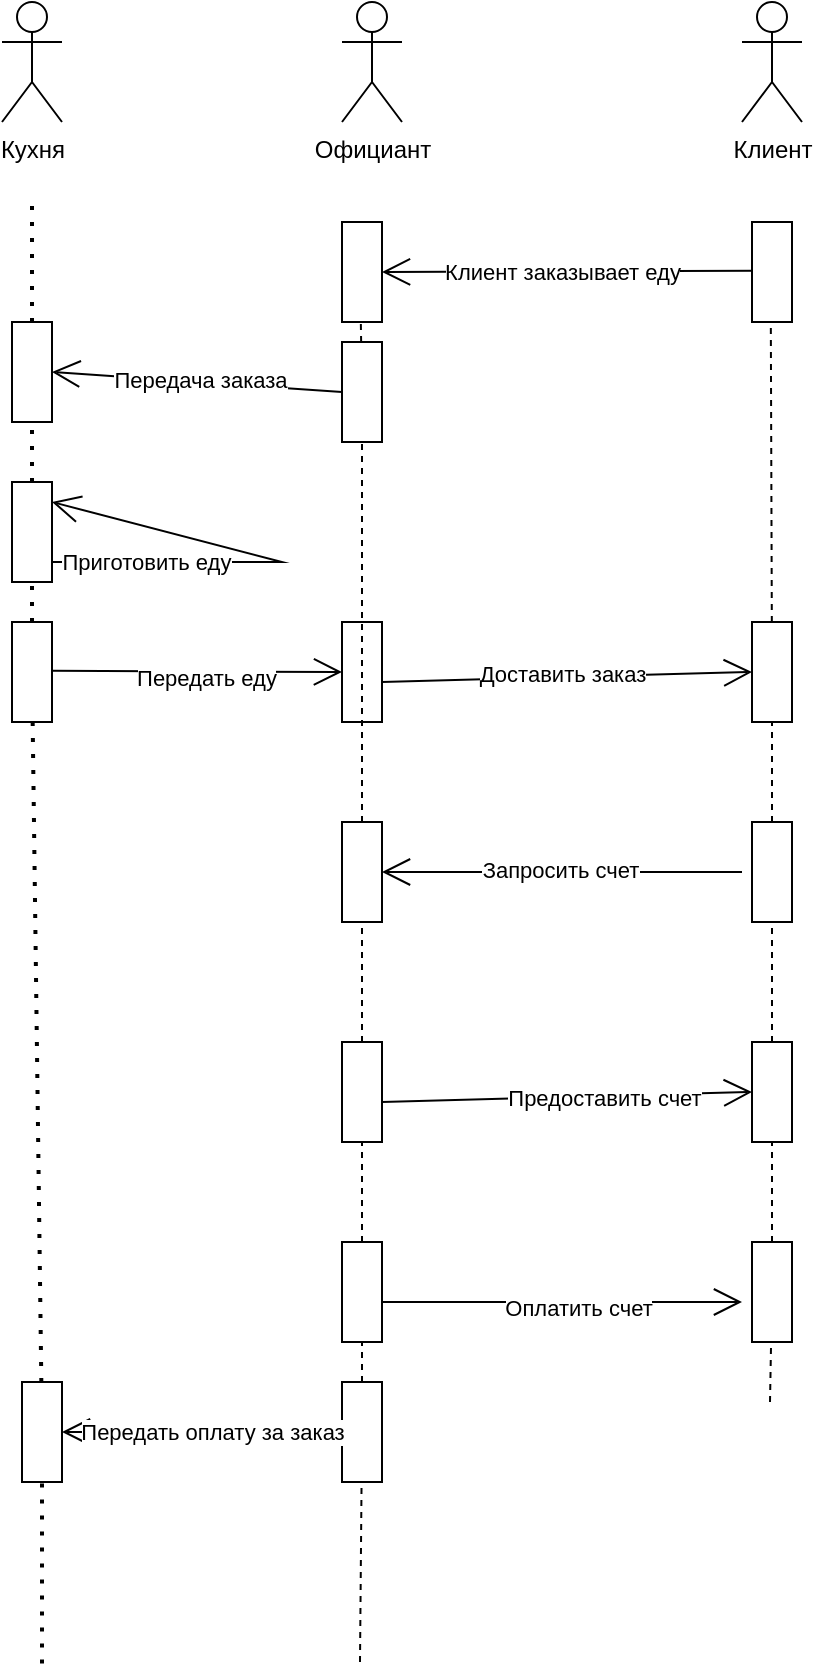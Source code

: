 <mxfile version="24.3.1" type="github">
  <diagram name="Page-1" id="smBrK_mA5GC6lXx29nja">
    <mxGraphModel dx="740" dy="930" grid="1" gridSize="10" guides="1" tooltips="1" connect="1" arrows="1" fold="1" page="1" pageScale="1" pageWidth="850" pageHeight="1100" math="0" shadow="0">
      <root>
        <mxCell id="0" />
        <mxCell id="1" parent="0" />
        <mxCell id="0LuVAg8-dlfEIiItVdOI-1" value="Официант" style="shape=umlActor;verticalLabelPosition=bottom;verticalAlign=top;html=1;outlineConnect=0;" vertex="1" parent="1">
          <mxGeometry x="350" y="180" width="30" height="60" as="geometry" />
        </mxCell>
        <mxCell id="0LuVAg8-dlfEIiItVdOI-2" value="Кухня" style="shape=umlActor;verticalLabelPosition=bottom;verticalAlign=top;html=1;outlineConnect=0;" vertex="1" parent="1">
          <mxGeometry x="180" y="180" width="30" height="60" as="geometry" />
        </mxCell>
        <mxCell id="0LuVAg8-dlfEIiItVdOI-3" value="Клиент" style="shape=umlActor;verticalLabelPosition=bottom;verticalAlign=top;html=1;outlineConnect=0;" vertex="1" parent="1">
          <mxGeometry x="550" y="180" width="30" height="60" as="geometry" />
        </mxCell>
        <mxCell id="0LuVAg8-dlfEIiItVdOI-6" value="" style="endArrow=none;dashed=1;html=1;rounded=0;" edge="1" parent="1" source="0LuVAg8-dlfEIiItVdOI-71">
          <mxGeometry width="50" height="50" relative="1" as="geometry">
            <mxPoint x="359" y="680" as="sourcePoint" />
            <mxPoint x="359.41" y="340" as="targetPoint" />
          </mxGeometry>
        </mxCell>
        <mxCell id="0LuVAg8-dlfEIiItVdOI-7" value="" style="endArrow=open;endFill=1;endSize=12;html=1;rounded=0;entryX=1;entryY=0.5;entryDx=0;entryDy=0;" edge="1" parent="1" target="0LuVAg8-dlfEIiItVdOI-8">
          <mxGeometry width="160" relative="1" as="geometry">
            <mxPoint x="557.5" y="314.41" as="sourcePoint" />
            <mxPoint x="172.5" y="314.41" as="targetPoint" />
          </mxGeometry>
        </mxCell>
        <mxCell id="0LuVAg8-dlfEIiItVdOI-11" value="Клиент заказывает еду" style="edgeLabel;html=1;align=center;verticalAlign=middle;resizable=0;points=[];" vertex="1" connectable="0" parent="0LuVAg8-dlfEIiItVdOI-7">
          <mxGeometry x="0.271" y="3" relative="1" as="geometry">
            <mxPoint x="21" y="-3" as="offset" />
          </mxGeometry>
        </mxCell>
        <mxCell id="0LuVAg8-dlfEIiItVdOI-8" value="" style="rounded=0;whiteSpace=wrap;html=1;" vertex="1" parent="1">
          <mxGeometry x="350" y="290" width="20" height="50" as="geometry" />
        </mxCell>
        <mxCell id="0LuVAg8-dlfEIiItVdOI-9" value="" style="rounded=0;whiteSpace=wrap;html=1;" vertex="1" parent="1">
          <mxGeometry x="555" y="290" width="20" height="50" as="geometry" />
        </mxCell>
        <mxCell id="0LuVAg8-dlfEIiItVdOI-10" value="" style="endArrow=none;dashed=1;html=1;rounded=0;" edge="1" parent="1" source="0LuVAg8-dlfEIiItVdOI-35">
          <mxGeometry width="50" height="50" relative="1" as="geometry">
            <mxPoint x="564" y="560" as="sourcePoint" />
            <mxPoint x="564.41" y="340" as="targetPoint" />
          </mxGeometry>
        </mxCell>
        <mxCell id="0LuVAg8-dlfEIiItVdOI-12" value="" style="endArrow=none;dashed=1;html=1;dashPattern=1 3;strokeWidth=2;rounded=0;" edge="1" parent="1" source="0LuVAg8-dlfEIiItVdOI-16">
          <mxGeometry width="50" height="50" relative="1" as="geometry">
            <mxPoint x="194.41" y="560" as="sourcePoint" />
            <mxPoint x="194.41" y="340" as="targetPoint" />
          </mxGeometry>
        </mxCell>
        <mxCell id="0LuVAg8-dlfEIiItVdOI-18" value="" style="endArrow=open;endFill=1;endSize=12;html=1;rounded=0;entryX=1;entryY=0.5;entryDx=0;entryDy=0;exitX=0;exitY=0.5;exitDx=0;exitDy=0;" edge="1" parent="1" source="0LuVAg8-dlfEIiItVdOI-71" target="0LuVAg8-dlfEIiItVdOI-16">
          <mxGeometry width="160" relative="1" as="geometry">
            <mxPoint x="320" y="370" as="sourcePoint" />
            <mxPoint x="230" y="315.41" as="targetPoint" />
          </mxGeometry>
        </mxCell>
        <mxCell id="0LuVAg8-dlfEIiItVdOI-19" value="Передача заказа" style="edgeLabel;html=1;align=center;verticalAlign=middle;resizable=0;points=[];" vertex="1" connectable="0" parent="0LuVAg8-dlfEIiItVdOI-18">
          <mxGeometry x="0.271" y="3" relative="1" as="geometry">
            <mxPoint x="21" y="-3" as="offset" />
          </mxGeometry>
        </mxCell>
        <mxCell id="0LuVAg8-dlfEIiItVdOI-21" value="" style="endArrow=none;dashed=1;html=1;dashPattern=1 3;strokeWidth=2;rounded=0;" edge="1" parent="1" source="0LuVAg8-dlfEIiItVdOI-31" target="0LuVAg8-dlfEIiItVdOI-20">
          <mxGeometry width="50" height="50" relative="1" as="geometry">
            <mxPoint x="194.41" y="560" as="sourcePoint" />
            <mxPoint x="194.41" y="340" as="targetPoint" />
          </mxGeometry>
        </mxCell>
        <mxCell id="0LuVAg8-dlfEIiItVdOI-20" value="" style="rounded=0;whiteSpace=wrap;html=1;" vertex="1" parent="1">
          <mxGeometry x="185" y="420" width="20" height="50" as="geometry" />
        </mxCell>
        <mxCell id="0LuVAg8-dlfEIiItVdOI-27" value="" style="endArrow=open;endFill=1;endSize=12;html=1;rounded=0;" edge="1" parent="1">
          <mxGeometry width="160" relative="1" as="geometry">
            <mxPoint x="205" y="460" as="sourcePoint" />
            <mxPoint x="205" y="430" as="targetPoint" />
            <Array as="points">
              <mxPoint x="320" y="460" />
            </Array>
          </mxGeometry>
        </mxCell>
        <mxCell id="0LuVAg8-dlfEIiItVdOI-28" value="Приготовить еду" style="edgeLabel;html=1;align=center;verticalAlign=middle;resizable=0;points=[];" vertex="1" connectable="0" parent="0LuVAg8-dlfEIiItVdOI-27">
          <mxGeometry x="-0.597" relative="1" as="geometry">
            <mxPoint as="offset" />
          </mxGeometry>
        </mxCell>
        <mxCell id="0LuVAg8-dlfEIiItVdOI-30" value="" style="endArrow=open;endFill=1;endSize=12;html=1;rounded=0;entryX=0;entryY=0.5;entryDx=0;entryDy=0;" edge="1" parent="1" target="0LuVAg8-dlfEIiItVdOI-34">
          <mxGeometry width="160" relative="1" as="geometry">
            <mxPoint x="205" y="514.41" as="sourcePoint" />
            <mxPoint x="365" y="514.41" as="targetPoint" />
          </mxGeometry>
        </mxCell>
        <mxCell id="0LuVAg8-dlfEIiItVdOI-33" value="Передать еду" style="edgeLabel;html=1;align=center;verticalAlign=middle;resizable=0;points=[];" vertex="1" connectable="0" parent="0LuVAg8-dlfEIiItVdOI-30">
          <mxGeometry x="0.06" y="-3" relative="1" as="geometry">
            <mxPoint as="offset" />
          </mxGeometry>
        </mxCell>
        <mxCell id="0LuVAg8-dlfEIiItVdOI-32" value="" style="endArrow=none;dashed=1;html=1;dashPattern=1 3;strokeWidth=2;rounded=0;" edge="1" parent="1" source="0LuVAg8-dlfEIiItVdOI-62" target="0LuVAg8-dlfEIiItVdOI-31">
          <mxGeometry width="50" height="50" relative="1" as="geometry">
            <mxPoint x="200" y="1010.784" as="sourcePoint" />
            <mxPoint x="195" y="470" as="targetPoint" />
          </mxGeometry>
        </mxCell>
        <mxCell id="0LuVAg8-dlfEIiItVdOI-31" value="" style="rounded=0;whiteSpace=wrap;html=1;" vertex="1" parent="1">
          <mxGeometry x="185" y="490" width="20" height="50" as="geometry" />
        </mxCell>
        <mxCell id="0LuVAg8-dlfEIiItVdOI-34" value="" style="rounded=0;whiteSpace=wrap;html=1;" vertex="1" parent="1">
          <mxGeometry x="350" y="490" width="20" height="50" as="geometry" />
        </mxCell>
        <mxCell id="0LuVAg8-dlfEIiItVdOI-36" value="" style="endArrow=none;dashed=1;html=1;rounded=0;" edge="1" parent="1" source="0LuVAg8-dlfEIiItVdOI-39" target="0LuVAg8-dlfEIiItVdOI-35">
          <mxGeometry width="50" height="50" relative="1" as="geometry">
            <mxPoint x="564" y="670" as="sourcePoint" />
            <mxPoint x="564.41" y="340" as="targetPoint" />
          </mxGeometry>
        </mxCell>
        <mxCell id="0LuVAg8-dlfEIiItVdOI-35" value="" style="rounded=0;whiteSpace=wrap;html=1;" vertex="1" parent="1">
          <mxGeometry x="555" y="490" width="20" height="50" as="geometry" />
        </mxCell>
        <mxCell id="0LuVAg8-dlfEIiItVdOI-37" value="" style="endArrow=open;endFill=1;endSize=12;html=1;rounded=0;entryX=0;entryY=0.5;entryDx=0;entryDy=0;" edge="1" parent="1" target="0LuVAg8-dlfEIiItVdOI-35">
          <mxGeometry width="160" relative="1" as="geometry">
            <mxPoint x="370" y="520" as="sourcePoint" />
            <mxPoint x="530" y="520" as="targetPoint" />
          </mxGeometry>
        </mxCell>
        <mxCell id="0LuVAg8-dlfEIiItVdOI-38" value="Доставить заказ" style="edgeLabel;html=1;align=center;verticalAlign=middle;resizable=0;points=[];" vertex="1" connectable="0" parent="0LuVAg8-dlfEIiItVdOI-37">
          <mxGeometry x="-0.035" y="2" relative="1" as="geometry">
            <mxPoint as="offset" />
          </mxGeometry>
        </mxCell>
        <mxCell id="0LuVAg8-dlfEIiItVdOI-40" value="" style="endArrow=none;dashed=1;html=1;rounded=0;" edge="1" parent="1" source="0LuVAg8-dlfEIiItVdOI-46" target="0LuVAg8-dlfEIiItVdOI-39">
          <mxGeometry width="50" height="50" relative="1" as="geometry">
            <mxPoint x="564" y="880" as="sourcePoint" />
            <mxPoint x="565" y="540" as="targetPoint" />
          </mxGeometry>
        </mxCell>
        <mxCell id="0LuVAg8-dlfEIiItVdOI-39" value="" style="rounded=0;whiteSpace=wrap;html=1;" vertex="1" parent="1">
          <mxGeometry x="555" y="590" width="20" height="50" as="geometry" />
        </mxCell>
        <mxCell id="0LuVAg8-dlfEIiItVdOI-42" value="" style="endArrow=none;dashed=1;html=1;rounded=0;" edge="1" parent="1" source="0LuVAg8-dlfEIiItVdOI-45" target="0LuVAg8-dlfEIiItVdOI-41">
          <mxGeometry width="50" height="50" relative="1" as="geometry">
            <mxPoint x="359" y="870" as="sourcePoint" />
            <mxPoint x="359.41" y="340" as="targetPoint" />
          </mxGeometry>
        </mxCell>
        <mxCell id="0LuVAg8-dlfEIiItVdOI-41" value="" style="rounded=0;whiteSpace=wrap;html=1;" vertex="1" parent="1">
          <mxGeometry x="350" y="590" width="20" height="50" as="geometry" />
        </mxCell>
        <mxCell id="0LuVAg8-dlfEIiItVdOI-43" value="" style="endArrow=open;endFill=1;endSize=12;html=1;rounded=0;entryX=1;entryY=0.5;entryDx=0;entryDy=0;" edge="1" parent="1" target="0LuVAg8-dlfEIiItVdOI-41">
          <mxGeometry width="160" relative="1" as="geometry">
            <mxPoint x="550" y="615" as="sourcePoint" />
            <mxPoint x="560" y="630" as="targetPoint" />
          </mxGeometry>
        </mxCell>
        <mxCell id="0LuVAg8-dlfEIiItVdOI-44" value="Запросить счет" style="edgeLabel;html=1;align=center;verticalAlign=middle;resizable=0;points=[];" vertex="1" connectable="0" parent="0LuVAg8-dlfEIiItVdOI-43">
          <mxGeometry x="0.009" y="-1" relative="1" as="geometry">
            <mxPoint as="offset" />
          </mxGeometry>
        </mxCell>
        <mxCell id="0LuVAg8-dlfEIiItVdOI-50" value="" style="endArrow=none;dashed=1;html=1;rounded=0;" edge="1" parent="1" source="0LuVAg8-dlfEIiItVdOI-47" target="0LuVAg8-dlfEIiItVdOI-45">
          <mxGeometry width="50" height="50" relative="1" as="geometry">
            <mxPoint x="359" y="870" as="sourcePoint" />
            <mxPoint x="360" y="640" as="targetPoint" />
          </mxGeometry>
        </mxCell>
        <mxCell id="0LuVAg8-dlfEIiItVdOI-45" value="" style="rounded=0;whiteSpace=wrap;html=1;" vertex="1" parent="1">
          <mxGeometry x="350" y="700" width="20" height="50" as="geometry" />
        </mxCell>
        <mxCell id="0LuVAg8-dlfEIiItVdOI-52" value="" style="endArrow=none;dashed=1;html=1;rounded=0;" edge="1" parent="1" source="0LuVAg8-dlfEIiItVdOI-48" target="0LuVAg8-dlfEIiItVdOI-46">
          <mxGeometry width="50" height="50" relative="1" as="geometry">
            <mxPoint x="564" y="880" as="sourcePoint" />
            <mxPoint x="565" y="640" as="targetPoint" />
          </mxGeometry>
        </mxCell>
        <mxCell id="0LuVAg8-dlfEIiItVdOI-46" value="" style="rounded=0;whiteSpace=wrap;html=1;" vertex="1" parent="1">
          <mxGeometry x="555" y="700" width="20" height="50" as="geometry" />
        </mxCell>
        <mxCell id="0LuVAg8-dlfEIiItVdOI-53" value="" style="endArrow=none;dashed=1;html=1;rounded=0;" edge="1" parent="1" source="0LuVAg8-dlfEIiItVdOI-60" target="0LuVAg8-dlfEIiItVdOI-47">
          <mxGeometry width="50" height="50" relative="1" as="geometry">
            <mxPoint x="359" y="930" as="sourcePoint" />
            <mxPoint x="360" y="750" as="targetPoint" />
          </mxGeometry>
        </mxCell>
        <mxCell id="0LuVAg8-dlfEIiItVdOI-47" value="" style="rounded=0;whiteSpace=wrap;html=1;" vertex="1" parent="1">
          <mxGeometry x="350" y="800" width="20" height="50" as="geometry" />
        </mxCell>
        <mxCell id="0LuVAg8-dlfEIiItVdOI-55" value="" style="endArrow=none;dashed=1;html=1;rounded=0;" edge="1" parent="1" target="0LuVAg8-dlfEIiItVdOI-48">
          <mxGeometry width="50" height="50" relative="1" as="geometry">
            <mxPoint x="564" y="880" as="sourcePoint" />
            <mxPoint x="565" y="750" as="targetPoint" />
          </mxGeometry>
        </mxCell>
        <mxCell id="0LuVAg8-dlfEIiItVdOI-48" value="" style="rounded=0;whiteSpace=wrap;html=1;" vertex="1" parent="1">
          <mxGeometry x="555" y="800" width="20" height="50" as="geometry" />
        </mxCell>
        <mxCell id="0LuVAg8-dlfEIiItVdOI-56" value="" style="endArrow=open;endFill=1;endSize=12;html=1;rounded=0;entryX=0;entryY=0.5;entryDx=0;entryDy=0;" edge="1" parent="1" target="0LuVAg8-dlfEIiItVdOI-46">
          <mxGeometry width="160" relative="1" as="geometry">
            <mxPoint x="370" y="730" as="sourcePoint" />
            <mxPoint x="530" y="730" as="targetPoint" />
          </mxGeometry>
        </mxCell>
        <mxCell id="0LuVAg8-dlfEIiItVdOI-57" value="Предоставить счет" style="edgeLabel;html=1;align=center;verticalAlign=middle;resizable=0;points=[];" vertex="1" connectable="0" parent="0LuVAg8-dlfEIiItVdOI-56">
          <mxGeometry x="0.198" y="-1" relative="1" as="geometry">
            <mxPoint as="offset" />
          </mxGeometry>
        </mxCell>
        <mxCell id="0LuVAg8-dlfEIiItVdOI-58" value="" style="endArrow=open;endFill=1;endSize=12;html=1;rounded=0;" edge="1" parent="1">
          <mxGeometry width="160" relative="1" as="geometry">
            <mxPoint x="370" y="830" as="sourcePoint" />
            <mxPoint x="550" y="830" as="targetPoint" />
          </mxGeometry>
        </mxCell>
        <mxCell id="0LuVAg8-dlfEIiItVdOI-59" value="Оплатить счет" style="edgeLabel;html=1;align=center;verticalAlign=middle;resizable=0;points=[];" vertex="1" connectable="0" parent="0LuVAg8-dlfEIiItVdOI-58">
          <mxGeometry x="0.083" y="-3" relative="1" as="geometry">
            <mxPoint as="offset" />
          </mxGeometry>
        </mxCell>
        <mxCell id="0LuVAg8-dlfEIiItVdOI-61" value="" style="endArrow=none;dashed=1;html=1;rounded=0;" edge="1" parent="1" target="0LuVAg8-dlfEIiItVdOI-60">
          <mxGeometry width="50" height="50" relative="1" as="geometry">
            <mxPoint x="359" y="1010" as="sourcePoint" />
            <mxPoint x="360" y="850" as="targetPoint" />
          </mxGeometry>
        </mxCell>
        <mxCell id="0LuVAg8-dlfEIiItVdOI-60" value="" style="rounded=0;whiteSpace=wrap;html=1;" vertex="1" parent="1">
          <mxGeometry x="350" y="870" width="20" height="50" as="geometry" />
        </mxCell>
        <mxCell id="0LuVAg8-dlfEIiItVdOI-63" value="" style="endArrow=none;dashed=1;html=1;dashPattern=1 3;strokeWidth=2;rounded=0;" edge="1" parent="1" target="0LuVAg8-dlfEIiItVdOI-62">
          <mxGeometry width="50" height="50" relative="1" as="geometry">
            <mxPoint x="200" y="1010.784" as="sourcePoint" />
            <mxPoint x="195" y="540" as="targetPoint" />
          </mxGeometry>
        </mxCell>
        <mxCell id="0LuVAg8-dlfEIiItVdOI-62" value="" style="rounded=0;whiteSpace=wrap;html=1;" vertex="1" parent="1">
          <mxGeometry x="190" y="870" width="20" height="50" as="geometry" />
        </mxCell>
        <mxCell id="0LuVAg8-dlfEIiItVdOI-64" value="" style="endArrow=open;endFill=1;endSize=12;html=1;rounded=0;entryX=1;entryY=0.5;entryDx=0;entryDy=0;exitX=0;exitY=0.5;exitDx=0;exitDy=0;" edge="1" parent="1" source="0LuVAg8-dlfEIiItVdOI-60" target="0LuVAg8-dlfEIiItVdOI-62">
          <mxGeometry width="160" relative="1" as="geometry">
            <mxPoint x="250" y="900" as="sourcePoint" />
            <mxPoint x="410" y="900" as="targetPoint" />
          </mxGeometry>
        </mxCell>
        <mxCell id="0LuVAg8-dlfEIiItVdOI-65" value="Передать оплату за заказ" style="edgeLabel;html=1;align=center;verticalAlign=middle;resizable=0;points=[];" vertex="1" connectable="0" parent="0LuVAg8-dlfEIiItVdOI-64">
          <mxGeometry x="-0.062" relative="1" as="geometry">
            <mxPoint as="offset" />
          </mxGeometry>
        </mxCell>
        <mxCell id="0LuVAg8-dlfEIiItVdOI-69" value="" style="endArrow=none;dashed=1;html=1;dashPattern=1 3;strokeWidth=2;rounded=0;" edge="1" parent="1" source="0LuVAg8-dlfEIiItVdOI-20">
          <mxGeometry width="50" height="50" relative="1" as="geometry">
            <mxPoint x="195" y="420" as="sourcePoint" />
            <mxPoint x="195" y="280" as="targetPoint" />
          </mxGeometry>
        </mxCell>
        <mxCell id="0LuVAg8-dlfEIiItVdOI-16" value="" style="rounded=0;whiteSpace=wrap;html=1;" vertex="1" parent="1">
          <mxGeometry x="185" y="340" width="20" height="50" as="geometry" />
        </mxCell>
        <mxCell id="0LuVAg8-dlfEIiItVdOI-72" value="" style="endArrow=none;dashed=1;html=1;rounded=0;" edge="1" parent="1" source="0LuVAg8-dlfEIiItVdOI-41" target="0LuVAg8-dlfEIiItVdOI-71">
          <mxGeometry width="50" height="50" relative="1" as="geometry">
            <mxPoint x="360" y="590" as="sourcePoint" />
            <mxPoint x="359.41" y="340" as="targetPoint" />
          </mxGeometry>
        </mxCell>
        <mxCell id="0LuVAg8-dlfEIiItVdOI-71" value="" style="rounded=0;whiteSpace=wrap;html=1;" vertex="1" parent="1">
          <mxGeometry x="350" y="350" width="20" height="50" as="geometry" />
        </mxCell>
      </root>
    </mxGraphModel>
  </diagram>
</mxfile>

